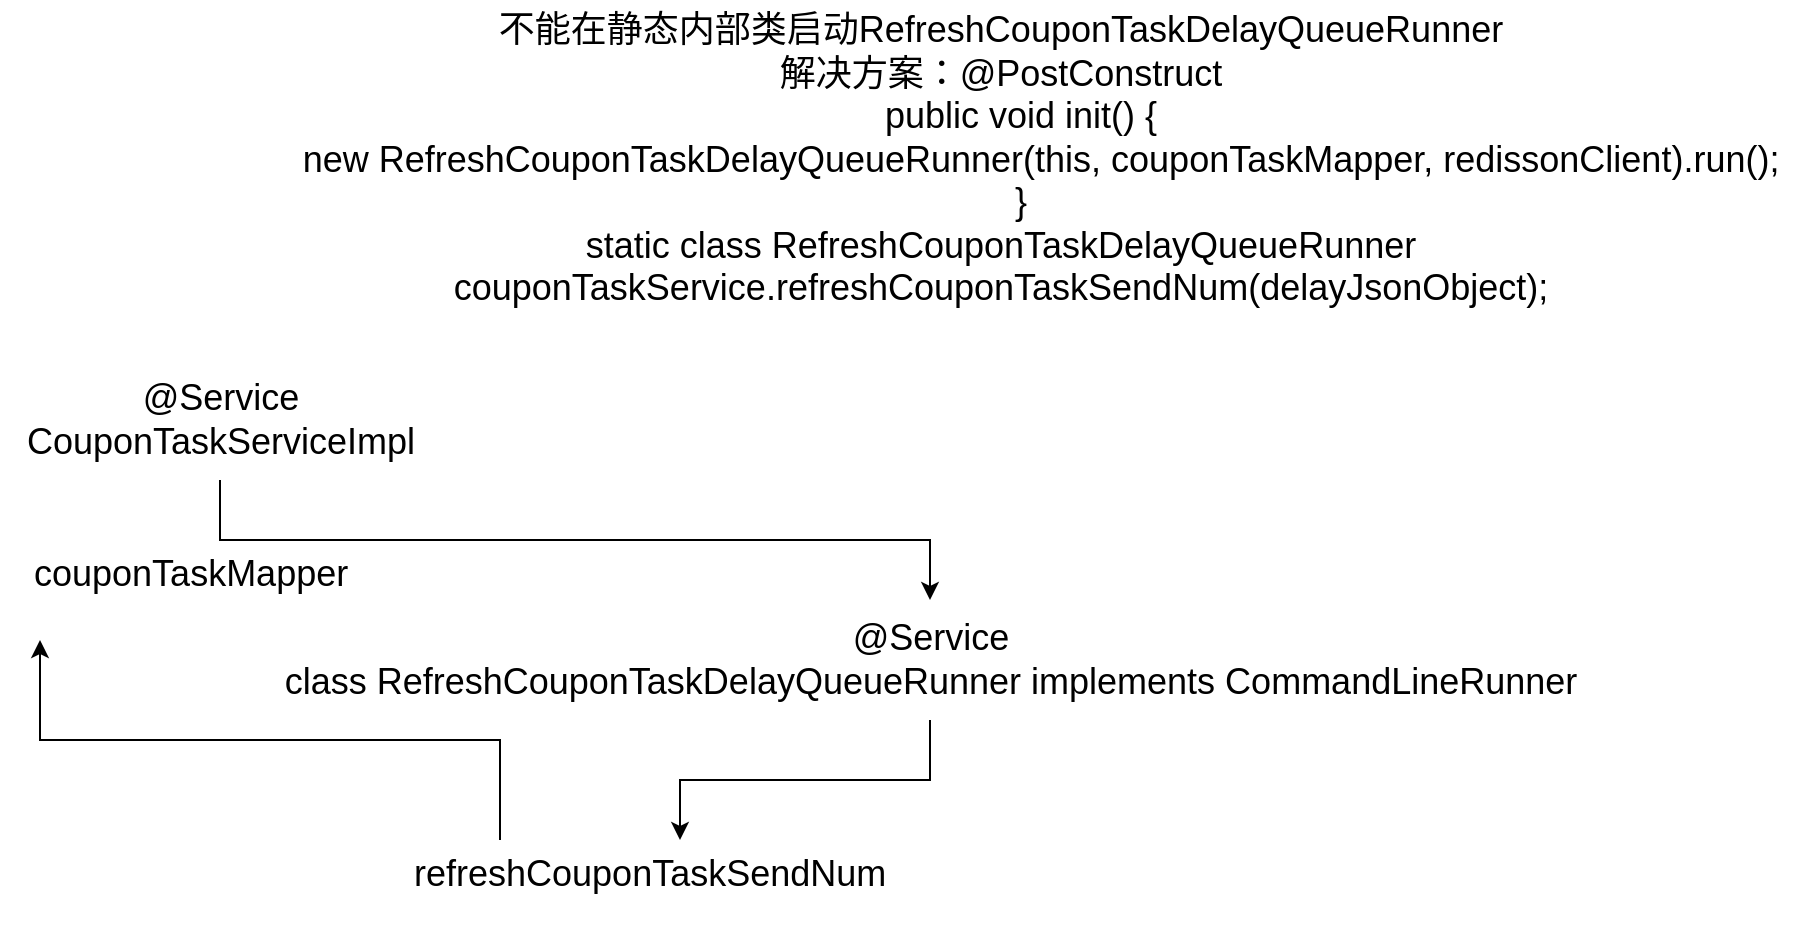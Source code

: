 <mxfile version="24.7.5" pages="5">
  <diagram name="第 1 页" id="Gh10I3yitNYJsjz1CdKF">
    <mxGraphModel dx="800" dy="593" grid="1" gridSize="10" guides="1" tooltips="1" connect="1" arrows="1" fold="1" page="1" pageScale="1" pageWidth="827" pageHeight="1169" math="0" shadow="0">
      <root>
        <mxCell id="0" />
        <mxCell id="1" parent="0" />
        <mxCell id="7jHKsKq1_kqI460txfm3-7" style="edgeStyle=orthogonalEdgeStyle;rounded=0;orthogonalLoop=1;jettySize=auto;html=1;fontSize=18;" edge="1" parent="1" source="7jHKsKq1_kqI460txfm3-1" target="7jHKsKq1_kqI460txfm3-2">
          <mxGeometry relative="1" as="geometry" />
        </mxCell>
        <mxCell id="7jHKsKq1_kqI460txfm3-1" value="&lt;div&gt;@Service&lt;br&gt;&lt;/div&gt;CouponTaskServiceImpl" style="text;html=1;align=center;verticalAlign=middle;resizable=0;points=[];autosize=1;strokeColor=none;fillColor=none;fontSize=18;" vertex="1" parent="1">
          <mxGeometry y="210" width="220" height="60" as="geometry" />
        </mxCell>
        <mxCell id="7jHKsKq1_kqI460txfm3-8" style="edgeStyle=orthogonalEdgeStyle;rounded=0;orthogonalLoop=1;jettySize=auto;html=1;fontSize=18;" edge="1" parent="1" source="7jHKsKq1_kqI460txfm3-2" target="7jHKsKq1_kqI460txfm3-3">
          <mxGeometry relative="1" as="geometry" />
        </mxCell>
        <mxCell id="7jHKsKq1_kqI460txfm3-2" value="&lt;div&gt;@Service&lt;br&gt;&lt;/div&gt;class RefreshCouponTaskDelayQueueRunner&amp;nbsp;implements CommandLineRunner" style="text;html=1;align=center;verticalAlign=middle;resizable=0;points=[];autosize=1;strokeColor=none;fillColor=none;fontSize=18;" vertex="1" parent="1">
          <mxGeometry x="130" y="330" width="670" height="60" as="geometry" />
        </mxCell>
        <mxCell id="7jHKsKq1_kqI460txfm3-11" style="edgeStyle=orthogonalEdgeStyle;rounded=0;orthogonalLoop=1;jettySize=auto;html=1;fontSize=18;" edge="1" parent="1" source="7jHKsKq1_kqI460txfm3-3" target="7jHKsKq1_kqI460txfm3-6">
          <mxGeometry relative="1" as="geometry">
            <Array as="points">
              <mxPoint x="250" y="400" />
              <mxPoint x="20" y="400" />
            </Array>
          </mxGeometry>
        </mxCell>
        <mxCell id="7jHKsKq1_kqI460txfm3-3" value="refreshCouponTaskSendNum" style="text;whiteSpace=wrap;fontSize=18;" vertex="1" parent="1">
          <mxGeometry x="205" y="450" width="270" height="50" as="geometry" />
        </mxCell>
        <mxCell id="7jHKsKq1_kqI460txfm3-6" value="couponTaskMapper" style="text;whiteSpace=wrap;fontSize=18;" vertex="1" parent="1">
          <mxGeometry x="15" y="300" width="190" height="50" as="geometry" />
        </mxCell>
        <mxCell id="7jHKsKq1_kqI460txfm3-12" value="不能在静态内部类启动RefreshCouponTaskDelayQueueRunner&lt;div&gt;解决方案：&lt;span style=&quot;background-color: initial;&quot;&gt;@PostConstruct&lt;/span&gt;&lt;/div&gt;&lt;div&gt;&amp;nbsp; &amp;nbsp; public void init() {&lt;/div&gt;&lt;div&gt;&amp;nbsp; &amp;nbsp; &amp;nbsp; &amp;nbsp; new RefreshCouponTaskDelayQueueRunner(this, couponTaskMapper, redissonClient).run();&lt;/div&gt;&lt;div&gt;&amp;nbsp; &amp;nbsp; }&lt;/div&gt;&lt;div&gt;static class RefreshCouponTaskDelayQueueRunner&lt;br&gt;&lt;/div&gt;&lt;div&gt;couponTaskService.refreshCouponTaskSendNum(delayJsonObject);&lt;br&gt;&lt;/div&gt;" style="text;html=1;align=center;verticalAlign=middle;resizable=0;points=[];autosize=1;strokeColor=none;fillColor=none;fontSize=18;" vertex="1" parent="1">
          <mxGeometry x="100" y="30" width="800" height="160" as="geometry" />
        </mxCell>
      </root>
    </mxGraphModel>
  </diagram>
  <diagram id="WRBG2tsjxCG-eHJn6zt-" name="xxl-job">
    <mxGraphModel dx="908" dy="582" grid="1" gridSize="10" guides="1" tooltips="1" connect="1" arrows="1" fold="1" page="1" pageScale="1" pageWidth="827" pageHeight="1169" math="0" shadow="0">
      <root>
        <mxCell id="0" />
        <mxCell id="1" parent="0" />
        <mxCell id="24sDXk51h5O9LctdPvGT-1" value="" style="shape=image;verticalLabelPosition=bottom;labelBackgroundColor=default;verticalAlign=top;aspect=fixed;imageAspect=0;image=https://oss.open8gu.com/image-20240825173306175.png;" parent="1" vertex="1">
          <mxGeometry x="30" y="370" width="722.04" height="540" as="geometry" />
        </mxCell>
        <mxCell id="24sDXk51h5O9LctdPvGT-2" value="execute() 这是 XXL-Job 调度任务的入口方法。当定时任务触发时，XXL-Job 框架会调用此方法。&#xa;&#xa;&#xa;首先方法会初始化变量，initId 用于标识已经处理过的任务的最大 ID，now 用于记录当前时间。接下来会执行 while 循环，逻辑如下所示：&#xa;&#xa;&#xa;调用 fetchPendingTasks(initId, now) 方法获取符合条件的待执行任务列表。&#xa;&#xa;&#xa;如果 couponTaskDOList 为空，意味着没有更多的任务需要处理，循环终止。&#xa;&#xa;&#xa;遍历 couponTaskDOList，对每个任务调用 distributeCoupon(each) 方法，将任务修改状态变更为执行中，并发送到消息队列进行异步处理。&#xa;&#xa;&#xa;检查当前获取的任务列表大小，如果小于 MAX_LIMIT，表示已经是最后一批数据，循环终止。&#xa;&#xa;&#xa;更新 initId 为当前批次中最大的任务 ID，以确保下一次循环获取到新的任务。" style="text;whiteSpace=wrap;fontSize=18;" parent="1" vertex="1">
          <mxGeometry x="770" y="370" width="560" height="630" as="geometry" />
        </mxCell>
        <mxCell id="24sDXk51h5O9LctdPvGT-3" value="定时执行优惠券分发任务" style="text;whiteSpace=wrap;fontSize=18;" parent="1" vertex="1">
          <mxGeometry x="10" y="10" width="250" height="50" as="geometry" />
        </mxCell>
        <mxCell id="24sDXk51h5O9LctdPvGT-4" value="类似于不是每个项目都有RocketMQ5.x的，要结合公司实际场景来。比如定时任务处理这种还是主流的" style="text;whiteSpace=wrap;fontSize=18;" parent="1" vertex="1">
          <mxGeometry x="440" y="150" width="560" height="70" as="geometry" />
        </mxCell>
        <mxCell id="24sDXk51h5O9LctdPvGT-5" value="数据量少也可以可以一次性读取。一般从规范上来说，都是分批读取稳一点" style="text;whiteSpace=wrap;fontSize=18;" parent="1" vertex="1">
          <mxGeometry x="440" y="210" width="560" height="70" as="geometry" />
        </mxCell>
        <mxCell id="24sDXk51h5O9LctdPvGT-6" value="优惠券分发任务分为两种类型：立即执行和定时执行。对于立即执行的任务，我们直接通过消息队列触发发送流程；而定时执行的任务则由定时任务监控系统扫描，找到到达执行时间的任务，然后通过 XXL-Job 分布式定时框架进行处理。" style="text;whiteSpace=wrap;fontSize=18;" parent="1" vertex="1">
          <mxGeometry x="10" y="50" width="560" height="110" as="geometry" />
        </mxCell>
      </root>
    </mxGraphModel>
  </diagram>
  <diagram id="JVuBckBPe9Q8lj32gRY3" name="xxl-job业务">
    <mxGraphModel dx="802" dy="470" grid="1" gridSize="10" guides="1" tooltips="1" connect="1" arrows="1" fold="1" page="1" pageScale="1" pageWidth="827" pageHeight="1169" math="0" shadow="0">
      <root>
        <mxCell id="0" />
        <mxCell id="1" parent="0" />
        <mxCell id="rMkGo_7P-2chYLW-jhDS-3" value="" style="edgeStyle=orthogonalEdgeStyle;rounded=0;orthogonalLoop=1;jettySize=auto;html=1;fontSize=18;" parent="1" source="rMkGo_7P-2chYLW-jhDS-1" target="rMkGo_7P-2chYLW-jhDS-2" edge="1">
          <mxGeometry relative="1" as="geometry" />
        </mxCell>
        <mxCell id="rMkGo_7P-2chYLW-jhDS-1" value="定时任务找&#xa;CouponTask&#xa;发送时间以内的&#xa;待处理&#xa;任务ID当前处理完ID&#xa;最多返回100条记录" style="text;whiteSpace=wrap;fontSize=18;" parent="1" vertex="1">
          <mxGeometry x="40" y="50" width="190" height="150" as="geometry" />
        </mxCell>
        <mxCell id="rMkGo_7P-2chYLW-jhDS-7" value="" style="edgeStyle=orthogonalEdgeStyle;rounded=0;orthogonalLoop=1;jettySize=auto;html=1;fontSize=18;" parent="1" source="rMkGo_7P-2chYLW-jhDS-2" target="rMkGo_7P-2chYLW-jhDS-4" edge="1">
          <mxGeometry relative="1" as="geometry" />
        </mxCell>
        <mxCell id="rMkGo_7P-2chYLW-jhDS-2" value="找到后for循环分发&lt;div&gt;couponTask&lt;br&gt;&lt;/div&gt;&lt;div&gt;正在处理&lt;/div&gt;&lt;div&gt;根据id让消息队列处理&lt;/div&gt;" style="text;html=1;align=center;verticalAlign=middle;resizable=0;points=[];autosize=1;strokeColor=none;fillColor=none;fontSize=18;" parent="1" vertex="1">
          <mxGeometry x="275" y="75" width="200" height="100" as="geometry" />
        </mxCell>
        <mxCell id="rMkGo_7P-2chYLW-jhDS-6" style="edgeStyle=orthogonalEdgeStyle;rounded=0;orthogonalLoop=1;jettySize=auto;html=1;fontSize=18;" parent="1" source="rMkGo_7P-2chYLW-jhDS-4" target="rMkGo_7P-2chYLW-jhDS-5" edge="1">
          <mxGeometry relative="1" as="geometry" />
        </mxCell>
        <mxCell id="rMkGo_7P-2chYLW-jhDS-4" value="消息队列处理分发加强&lt;div&gt;给只有id的加强json属性&lt;/div&gt;&lt;div&gt;事件名：优惠券推送执行&lt;/div&gt;&lt;div&gt;消息key：id&lt;/div&gt;&lt;div&gt;topic：xx-task-execute_topic&lt;/div&gt;&lt;div&gt;超时时间：2秒&lt;/div&gt;" style="text;html=1;align=center;verticalAlign=middle;resizable=0;points=[];autosize=1;strokeColor=none;fillColor=none;fontSize=18;" parent="1" vertex="1">
          <mxGeometry x="250" y="240" width="250" height="140" as="geometry" />
        </mxCell>
        <mxCell id="rMkGo_7P-2chYLW-jhDS-5" value="消息队列处理分发&lt;div&gt;根据延迟时间&lt;/div&gt;&lt;div&gt;发普通消息或者延迟消息&lt;/div&gt;" style="text;html=1;align=center;verticalAlign=middle;resizable=0;points=[];autosize=1;strokeColor=none;fillColor=none;fontSize=18;" parent="1" vertex="1">
          <mxGeometry x="580" y="270" width="220" height="80" as="geometry" />
        </mxCell>
        <mxCell id="QctEr8LUx3R2yoelCO73-1" value="消费者&lt;div&gt;修改状态为结束&lt;/div&gt;" style="text;html=1;align=center;verticalAlign=middle;resizable=0;points=[];autosize=1;strokeColor=none;fillColor=none;fontSize=18;" parent="1" vertex="1">
          <mxGeometry x="305" y="433" width="150" height="60" as="geometry" />
        </mxCell>
      </root>
    </mxGraphModel>
  </diagram>
  <diagram id="zmRgEdAkQoK_J6fCJCvQ" name="excel业务">
    <mxGraphModel dx="908" dy="582" grid="1" gridSize="10" guides="1" tooltips="1" connect="1" arrows="1" fold="1" page="1" pageScale="1" pageWidth="827" pageHeight="1169" math="0" shadow="0">
      <root>
        <mxCell id="0" />
        <mxCell id="1" parent="0" />
        <mxCell id="Bdt4vphdsgBfNzeOl4_E-2" value="" style="edgeStyle=orthogonalEdgeStyle;rounded=0;orthogonalLoop=1;jettySize=auto;html=1;fontSize=18;" edge="1" parent="1" source="1xpNkNWzbYq9GB-TjvsJ-1" target="hdfswMINo0O8WApvulBy-2">
          <mxGeometry relative="1" as="geometry">
            <mxPoint x="300" y="230" as="targetPoint" />
          </mxGeometry>
        </mxCell>
        <mxCell id="Bdt4vphdsgBfNzeOl4_E-3" value="1" style="edgeLabel;html=1;align=center;verticalAlign=middle;resizable=0;points=[];fontSize=18;" vertex="1" connectable="0" parent="Bdt4vphdsgBfNzeOl4_E-2">
          <mxGeometry x="0.184" y="-3" relative="1" as="geometry">
            <mxPoint as="offset" />
          </mxGeometry>
        </mxCell>
        <mxCell id="Bdt4vphdsgBfNzeOl4_E-5" style="edgeStyle=orthogonalEdgeStyle;rounded=0;orthogonalLoop=1;jettySize=auto;html=1;fontSize=18;" edge="1" parent="1" source="1xpNkNWzbYq9GB-TjvsJ-1" target="hdfswMINo0O8WApvulBy-3">
          <mxGeometry relative="1" as="geometry">
            <mxPoint x="279" y="350" as="targetPoint" />
          </mxGeometry>
        </mxCell>
        <mxCell id="Bdt4vphdsgBfNzeOl4_E-6" value="2" style="edgeLabel;html=1;align=center;verticalAlign=middle;resizable=0;points=[];fontSize=18;" vertex="1" connectable="0" parent="Bdt4vphdsgBfNzeOl4_E-5">
          <mxGeometry x="0.102" y="4" relative="1" as="geometry">
            <mxPoint as="offset" />
          </mxGeometry>
        </mxCell>
        <mxCell id="1xpNkNWzbYq9GB-TjvsJ-1" value="记录优惠券推送&#xa;couponTask&#xa;雪花算法生成批次id&#xa;用户上下文操作id&#xa;用户上下文商店编号&#xa;等处理或者在处理&#xa;插到数据库" style="text;whiteSpace=wrap;fontSize=18;" vertex="1" parent="1">
          <mxGeometry x="40" y="210" width="170" height="160" as="geometry" />
        </mxCell>
        <mxCell id="hdfswMINo0O8WApvulBy-1" value="线程池CommandLineRunner&#xa;newSingleThreadExecutor&#xa;延迟队列take元素（阻塞）&#xa;获取当前优惠券推送记录&#xa;如果发送条数为null&#xa;修改这个记录的发送条数" style="text;whiteSpace=wrap;fontSize=18;" vertex="1" parent="1">
          <mxGeometry x="40" y="10" width="250" height="150" as="geometry" />
        </mxCell>
        <mxCell id="hdfswMINo0O8WApvulBy-2" value="线程池推送任务记录&#xa;couponTask&#xa;修改发送数量" style="text;whiteSpace=wrap;fontSize=18;" vertex="1" parent="1">
          <mxGeometry x="314" y="190" width="200" height="90" as="geometry" />
        </mxCell>
        <mxCell id="hdfswMINo0O8WApvulBy-3" value="延迟队列兜底&lt;div&gt;redissonClient.getBlockingDeque&lt;br&gt;&lt;/div&gt;&lt;div&gt;再redissonClient.getDelayedQueue&lt;/div&gt;&lt;div&gt;延迟队列发送延迟消息时间20秒&lt;/div&gt;&lt;div&gt;后续让一直运行的线程池来处理&lt;/div&gt;" style="text;html=1;align=center;verticalAlign=middle;resizable=0;points=[];autosize=1;strokeColor=none;fillColor=none;fontSize=18;" vertex="1" parent="1">
          <mxGeometry x="300" y="280" width="310" height="120" as="geometry" />
        </mxCell>
      </root>
    </mxGraphModel>
  </diagram>
  <diagram id="8QG46T9rDjvNUuTtNobL" name="优惠卷业务">
    <mxGraphModel dx="884" dy="527" grid="1" gridSize="10" guides="1" tooltips="1" connect="1" arrows="1" fold="1" page="1" pageScale="1" pageWidth="827" pageHeight="1169" math="0" shadow="0">
      <root>
        <mxCell id="0" />
        <mxCell id="1" parent="0" />
        <mxCell id="25Nj9vwf29pDX1koSbyx-1" value="优惠券模板查询" style="text;whiteSpace=wrap;fontSize=18;fillColor=#ffe6cc;strokeColor=#d79b00;" parent="1" vertex="1">
          <mxGeometry x="20" y="10" width="140" height="40" as="geometry" />
        </mxCell>
        <mxCell id="25Nj9vwf29pDX1koSbyx-2" value="双重判定锁优化大量请求无意义查询数据库&#xa;CouponTemplate&#xa;商店编号&#xa;优惠卷id&#xa;激活状态&#xa;lua脚本 redis 设置过期时间&#xa;最终序列化成 JSON 字符串放入 Redis 缓存&#xa;&#xa;" style="text;whiteSpace=wrap;fontSize=18;" parent="1" vertex="1">
          <mxGeometry x="20" y="60" width="390" height="180" as="geometry" />
        </mxCell>
        <mxCell id="OBdd4J_mL7rvFc--q2TB-2" value="优惠券分发逻辑" style="text;whiteSpace=wrap;fontSize=18;fillColor=#ffe6cc;strokeColor=#d79b00;" parent="1" vertex="1">
          <mxGeometry x="20" y="260" width="150" height="40" as="geometry" />
        </mxCell>
        <mxCell id="6PXqwwWs029xVWxz3cuo-2" value="ReadExcelDistributionListener&#xa;userCouponDO&#xa;优惠卷模板id&#xa;用户id&#xa;接收时间现在&#xa;收到次数1&#xa;验证开始时间现在&#xa;验证结束时间到期时&#xa;来源platform&#xa;状态有效&#xa;创建更新时间现在&#xa;删除逻辑否&#xa;添加优惠券到用户已领取的 Redis 优惠券列表中&#xa;userCouponItemCacheKey&#xa;.append(couponTemplateDO.getId())&#xa;.append(userCouponDO.getId())&#xa; 确保所有用户都已经接到优惠券后，设置优惠券推送任务完成时间&#xa;couponTaskDO&#xa;优惠卷任务id&#xa;状态成功&#xa;完成时间现在&#xa;" style="text;whiteSpace=wrap;fontSize=18;" parent="1" vertex="1">
          <mxGeometry x="20" y="310" width="290" height="510" as="geometry" />
        </mxCell>
        <mxCell id="QuQV1ZZWblcAojROQte3-1" value="创建优惠券模板" style="text;whiteSpace=wrap;fontSize=18;fillColor=#ffe6cc;strokeColor=#d79b00;" parent="1" vertex="1">
          <mxGeometry x="15" y="850" width="160" height="50" as="geometry" />
        </mxCell>
        <mxCell id="QuQV1ZZWblcAojROQte3-2" value="{&#xa;  &quot;name&quot;: &quot;用户下单满10减3特大优惠&quot;,&#xa;  &quot;source&quot;: 0,&#xa;  &quot;target&quot;: 1,&#xa;  &quot;goods&quot;: &quot;&quot;,&#xa;  &quot;type&quot;: 0,&#xa;  &quot;validStartTime&quot;: &quot;2024-07-08 12:00:00&quot;,&#xa;  &quot;validEndTime&quot;: &quot;2024-08-30 23:59:59&quot;,&#xa;  &quot;stock&quot;: 20000,&#xa;  &quot;receiveRule&quot;: &quot;{\&quot;limitPerPerson\&quot;:10,\&quot;usageInstructions\&quot;:\&quot;3\&quot;}&quot;,&#xa;  &quot;consumeRule&quot;: &quot;{\&quot;termsOfUse\&quot;:10,\&quot;maximumDiscountAmount\&quot;:3,\&quot;explanationOfUnmetConditions\&quot;:\&quot;3\&quot;,\&quot;validityPeriod\&quot;:\&quot;48\&quot;}&quot;&#xa;}" style="text;whiteSpace=wrap;fontSize=18;" parent="1" vertex="1">
          <mxGeometry x="15" y="900" width="560" height="330" as="geometry" />
        </mxCell>
        <mxCell id="jhRDj6lHEgU0XwSdq2Fk-1" value="分发失败记录生成 Excel" style="text;whiteSpace=wrap;fontSize=18;fillColor=#ffe6cc;strokeColor=#d79b00;" vertex="1" parent="1">
          <mxGeometry x="340" y="260" width="210" height="40" as="geometry" />
        </mxCell>
        <mxCell id="jhRDj6lHEgU0XwSdq2Fk-2" value="将分发失败数据以书签记录的形式读取到，然后封装为新的失败 Excel，并将地址保存到分发任务记录中。&#xa;根据getCouponTaskBatchId()查出来&#xa;然后存本地文件" style="text;whiteSpace=wrap;fontSize=18;" vertex="1" parent="1">
          <mxGeometry x="340" y="300" width="360" height="130" as="geometry" />
        </mxCell>
      </root>
    </mxGraphModel>
  </diagram>
</mxfile>
